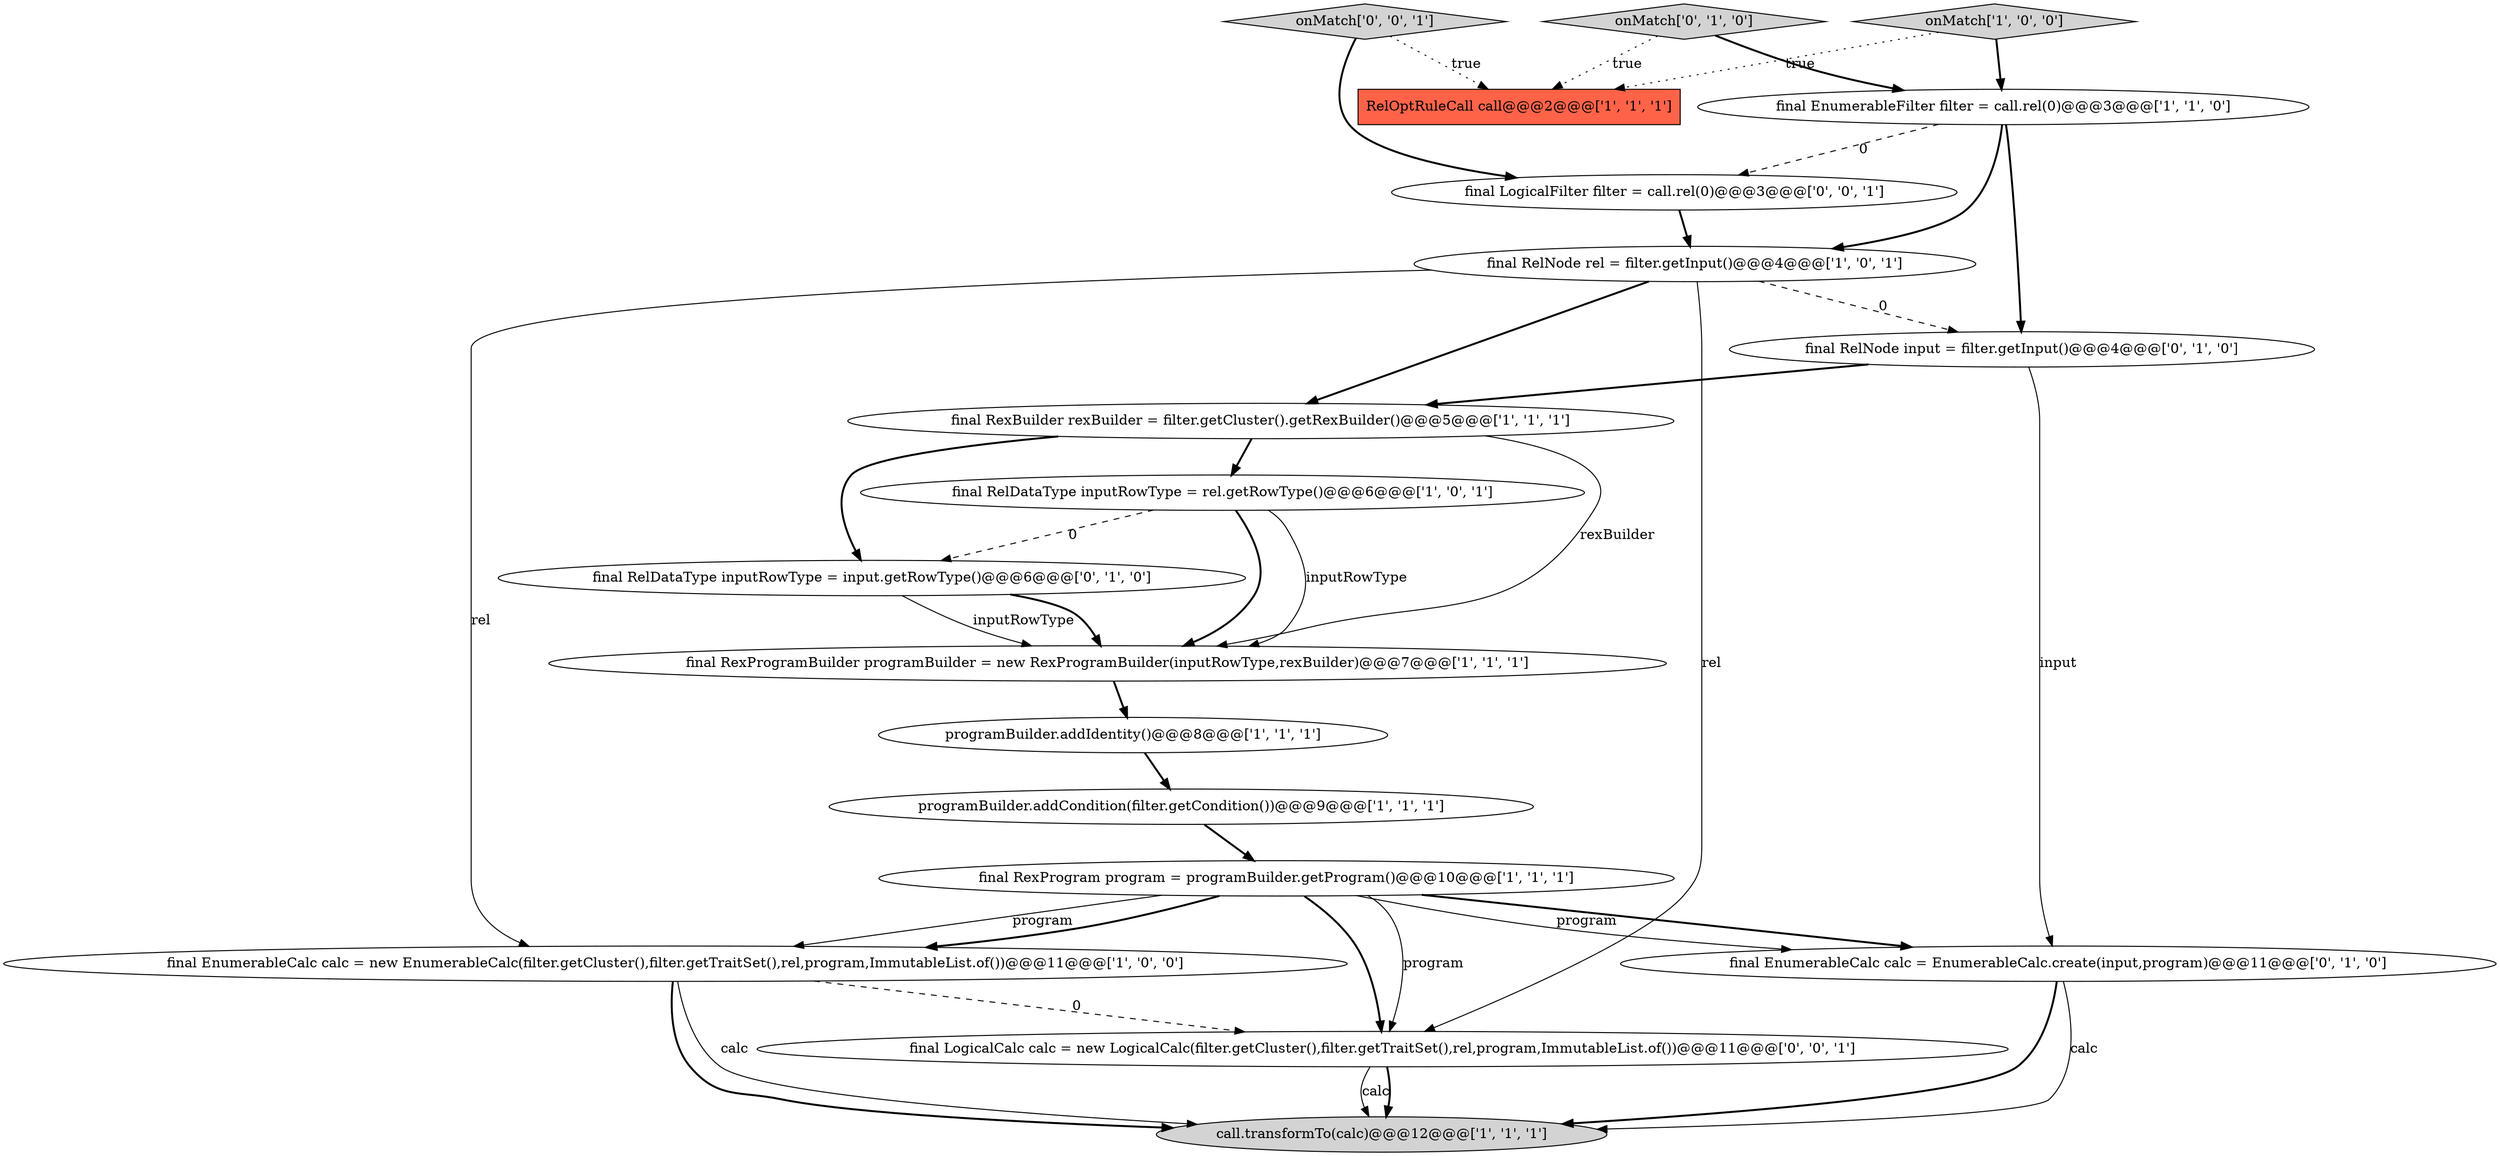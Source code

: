 digraph {
7 [style = filled, label = "final RelNode rel = filter.getInput()@@@4@@@['1', '0', '1']", fillcolor = white, shape = ellipse image = "AAA0AAABBB1BBB"];
15 [style = filled, label = "final RelDataType inputRowType = input.getRowType()@@@6@@@['0', '1', '0']", fillcolor = white, shape = ellipse image = "AAA1AAABBB2BBB"];
13 [style = filled, label = "onMatch['0', '1', '0']", fillcolor = lightgray, shape = diamond image = "AAA0AAABBB2BBB"];
16 [style = filled, label = "final LogicalFilter filter = call.rel(0)@@@3@@@['0', '0', '1']", fillcolor = white, shape = ellipse image = "AAA0AAABBB3BBB"];
11 [style = filled, label = "call.transformTo(calc)@@@12@@@['1', '1', '1']", fillcolor = lightgray, shape = ellipse image = "AAA0AAABBB1BBB"];
3 [style = filled, label = "final RexProgram program = programBuilder.getProgram()@@@10@@@['1', '1', '1']", fillcolor = white, shape = ellipse image = "AAA0AAABBB1BBB"];
17 [style = filled, label = "final LogicalCalc calc = new LogicalCalc(filter.getCluster(),filter.getTraitSet(),rel,program,ImmutableList.of())@@@11@@@['0', '0', '1']", fillcolor = white, shape = ellipse image = "AAA0AAABBB3BBB"];
14 [style = filled, label = "final EnumerableCalc calc = EnumerableCalc.create(input,program)@@@11@@@['0', '1', '0']", fillcolor = white, shape = ellipse image = "AAA0AAABBB2BBB"];
0 [style = filled, label = "final RelDataType inputRowType = rel.getRowType()@@@6@@@['1', '0', '1']", fillcolor = white, shape = ellipse image = "AAA0AAABBB1BBB"];
12 [style = filled, label = "final RelNode input = filter.getInput()@@@4@@@['0', '1', '0']", fillcolor = white, shape = ellipse image = "AAA1AAABBB2BBB"];
2 [style = filled, label = "RelOptRuleCall call@@@2@@@['1', '1', '1']", fillcolor = tomato, shape = box image = "AAA0AAABBB1BBB"];
1 [style = filled, label = "programBuilder.addIdentity()@@@8@@@['1', '1', '1']", fillcolor = white, shape = ellipse image = "AAA0AAABBB1BBB"];
4 [style = filled, label = "final EnumerableFilter filter = call.rel(0)@@@3@@@['1', '1', '0']", fillcolor = white, shape = ellipse image = "AAA0AAABBB1BBB"];
5 [style = filled, label = "final EnumerableCalc calc = new EnumerableCalc(filter.getCluster(),filter.getTraitSet(),rel,program,ImmutableList.of())@@@11@@@['1', '0', '0']", fillcolor = white, shape = ellipse image = "AAA0AAABBB1BBB"];
9 [style = filled, label = "final RexBuilder rexBuilder = filter.getCluster().getRexBuilder()@@@5@@@['1', '1', '1']", fillcolor = white, shape = ellipse image = "AAA0AAABBB1BBB"];
6 [style = filled, label = "onMatch['1', '0', '0']", fillcolor = lightgray, shape = diamond image = "AAA0AAABBB1BBB"];
8 [style = filled, label = "final RexProgramBuilder programBuilder = new RexProgramBuilder(inputRowType,rexBuilder)@@@7@@@['1', '1', '1']", fillcolor = white, shape = ellipse image = "AAA0AAABBB1BBB"];
18 [style = filled, label = "onMatch['0', '0', '1']", fillcolor = lightgray, shape = diamond image = "AAA0AAABBB3BBB"];
10 [style = filled, label = "programBuilder.addCondition(filter.getCondition())@@@9@@@['1', '1', '1']", fillcolor = white, shape = ellipse image = "AAA0AAABBB1BBB"];
14->11 [style = solid, label="calc"];
3->14 [style = bold, label=""];
4->7 [style = bold, label=""];
1->10 [style = bold, label=""];
6->4 [style = bold, label=""];
13->4 [style = bold, label=""];
7->17 [style = solid, label="rel"];
7->9 [style = bold, label=""];
9->15 [style = bold, label=""];
0->8 [style = solid, label="inputRowType"];
4->16 [style = dashed, label="0"];
15->8 [style = solid, label="inputRowType"];
0->8 [style = bold, label=""];
9->0 [style = bold, label=""];
3->5 [style = solid, label="program"];
14->11 [style = bold, label=""];
3->5 [style = bold, label=""];
7->5 [style = solid, label="rel"];
10->3 [style = bold, label=""];
3->14 [style = solid, label="program"];
3->17 [style = solid, label="program"];
8->1 [style = bold, label=""];
12->9 [style = bold, label=""];
5->11 [style = solid, label="calc"];
3->17 [style = bold, label=""];
13->2 [style = dotted, label="true"];
5->11 [style = bold, label=""];
17->11 [style = solid, label="calc"];
18->16 [style = bold, label=""];
7->12 [style = dashed, label="0"];
4->12 [style = bold, label=""];
17->11 [style = bold, label=""];
12->14 [style = solid, label="input"];
16->7 [style = bold, label=""];
18->2 [style = dotted, label="true"];
0->15 [style = dashed, label="0"];
6->2 [style = dotted, label="true"];
15->8 [style = bold, label=""];
5->17 [style = dashed, label="0"];
9->8 [style = solid, label="rexBuilder"];
}
